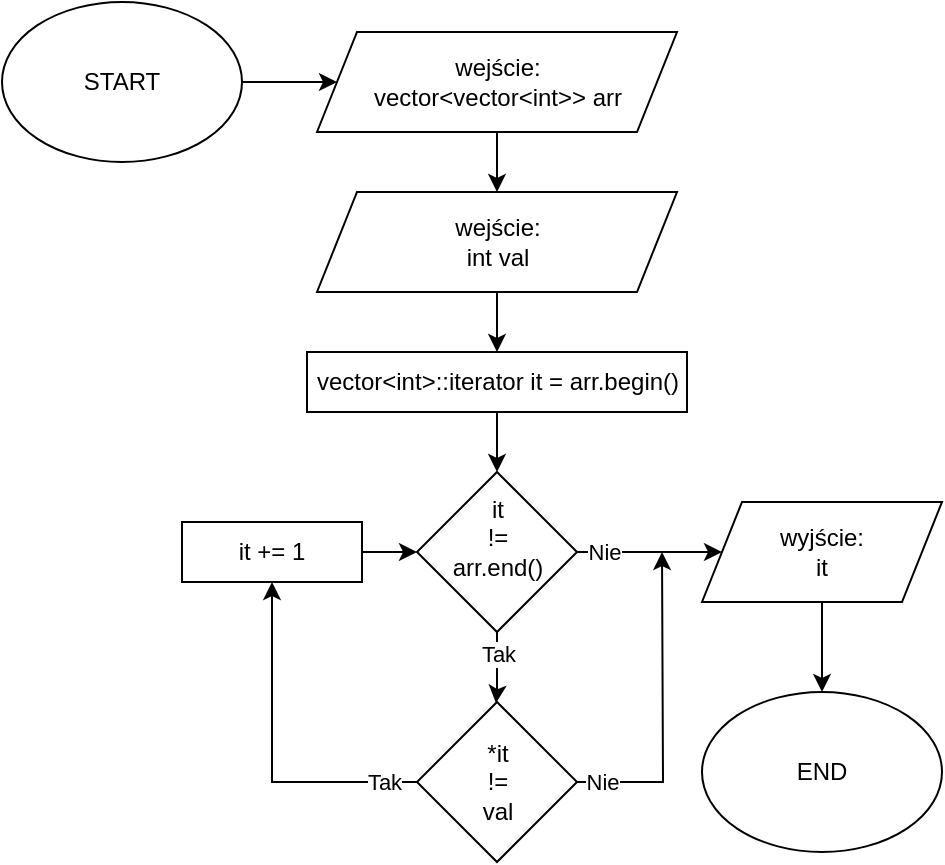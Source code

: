 <mxfile version="20.5.3" type="device"><diagram id="r4R0WMx8JEu7kntsxaOY" name="Strona-1"><mxGraphModel dx="1515" dy="917" grid="1" gridSize="10" guides="1" tooltips="1" connect="1" arrows="1" fold="1" page="1" pageScale="1" pageWidth="827" pageHeight="1169" math="0" shadow="0"><root><mxCell id="0"/><mxCell id="1" parent="0"/><mxCell id="CkYJwNCHKR7pto-Vj1GX-1" style="edgeStyle=orthogonalEdgeStyle;rounded=0;orthogonalLoop=1;jettySize=auto;html=1;" edge="1" parent="1" source="CkYJwNCHKR7pto-Vj1GX-2" target="CkYJwNCHKR7pto-Vj1GX-5"><mxGeometry relative="1" as="geometry"/></mxCell><mxCell id="CkYJwNCHKR7pto-Vj1GX-2" value="START" style="ellipse;whiteSpace=wrap;html=1;" vertex="1" parent="1"><mxGeometry x="-290" y="155" width="120" height="80" as="geometry"/></mxCell><mxCell id="CkYJwNCHKR7pto-Vj1GX-3" value="END" style="ellipse;whiteSpace=wrap;html=1;" vertex="1" parent="1"><mxGeometry x="60" y="500" width="120" height="80" as="geometry"/></mxCell><mxCell id="CkYJwNCHKR7pto-Vj1GX-75" value="" style="edgeStyle=orthogonalEdgeStyle;rounded=0;orthogonalLoop=1;jettySize=auto;html=1;" edge="1" parent="1" source="CkYJwNCHKR7pto-Vj1GX-5" target="CkYJwNCHKR7pto-Vj1GX-74"><mxGeometry relative="1" as="geometry"/></mxCell><mxCell id="CkYJwNCHKR7pto-Vj1GX-5" value="wejście:&lt;br&gt;vector&amp;lt;vector&amp;lt;int&amp;gt;&amp;gt; arr" style="shape=parallelogram;perimeter=parallelogramPerimeter;whiteSpace=wrap;html=1;fixedSize=1;" vertex="1" parent="1"><mxGeometry x="-132.5" y="170" width="180" height="50" as="geometry"/></mxCell><mxCell id="CkYJwNCHKR7pto-Vj1GX-10" style="edgeStyle=orthogonalEdgeStyle;rounded=0;orthogonalLoop=1;jettySize=auto;html=1;" edge="1" parent="1" source="CkYJwNCHKR7pto-Vj1GX-11" target="CkYJwNCHKR7pto-Vj1GX-3"><mxGeometry relative="1" as="geometry"/></mxCell><mxCell id="CkYJwNCHKR7pto-Vj1GX-11" value="wyjście:&lt;br&gt;it" style="shape=parallelogram;perimeter=parallelogramPerimeter;whiteSpace=wrap;html=1;fixedSize=1;" vertex="1" parent="1"><mxGeometry x="60" y="405" width="120" height="50" as="geometry"/></mxCell><mxCell id="CkYJwNCHKR7pto-Vj1GX-77" value="" style="edgeStyle=orthogonalEdgeStyle;rounded=0;orthogonalLoop=1;jettySize=auto;html=1;" edge="1" parent="1" source="CkYJwNCHKR7pto-Vj1GX-74" target="CkYJwNCHKR7pto-Vj1GX-76"><mxGeometry relative="1" as="geometry"/></mxCell><mxCell id="CkYJwNCHKR7pto-Vj1GX-74" value="wejście:&lt;br&gt;int val" style="shape=parallelogram;perimeter=parallelogramPerimeter;whiteSpace=wrap;html=1;fixedSize=1;" vertex="1" parent="1"><mxGeometry x="-132.5" y="250" width="180" height="50" as="geometry"/></mxCell><mxCell id="CkYJwNCHKR7pto-Vj1GX-80" value="" style="edgeStyle=orthogonalEdgeStyle;rounded=0;orthogonalLoop=1;jettySize=auto;html=1;" edge="1" parent="1" source="CkYJwNCHKR7pto-Vj1GX-76" target="CkYJwNCHKR7pto-Vj1GX-79"><mxGeometry relative="1" as="geometry"/></mxCell><mxCell id="CkYJwNCHKR7pto-Vj1GX-76" value="vector&amp;lt;int&amp;gt;::iterator it = arr.begin()" style="whiteSpace=wrap;html=1;" vertex="1" parent="1"><mxGeometry x="-137.5" y="330" width="190" height="30" as="geometry"/></mxCell><mxCell id="CkYJwNCHKR7pto-Vj1GX-81" style="edgeStyle=orthogonalEdgeStyle;rounded=0;orthogonalLoop=1;jettySize=auto;html=1;entryX=0;entryY=0.5;entryDx=0;entryDy=0;" edge="1" parent="1" source="CkYJwNCHKR7pto-Vj1GX-79" target="CkYJwNCHKR7pto-Vj1GX-11"><mxGeometry relative="1" as="geometry"/></mxCell><mxCell id="CkYJwNCHKR7pto-Vj1GX-82" value="Nie" style="edgeLabel;html=1;align=center;verticalAlign=middle;resizable=0;points=[];" vertex="1" connectable="0" parent="CkYJwNCHKR7pto-Vj1GX-81"><mxGeometry x="-0.812" y="1" relative="1" as="geometry"><mxPoint x="6" y="1" as="offset"/></mxGeometry></mxCell><mxCell id="CkYJwNCHKR7pto-Vj1GX-84" value="" style="edgeStyle=orthogonalEdgeStyle;rounded=0;orthogonalLoop=1;jettySize=auto;html=1;exitX=0.5;exitY=1;exitDx=0;exitDy=0;" edge="1" parent="1" source="CkYJwNCHKR7pto-Vj1GX-79" target="CkYJwNCHKR7pto-Vj1GX-83"><mxGeometry relative="1" as="geometry"><Array as="points"><mxPoint x="-43" y="500"/><mxPoint x="-43" y="500"/></Array></mxGeometry></mxCell><mxCell id="CkYJwNCHKR7pto-Vj1GX-85" value="Tak" style="edgeLabel;html=1;align=center;verticalAlign=middle;resizable=0;points=[];" vertex="1" connectable="0" parent="CkYJwNCHKR7pto-Vj1GX-84"><mxGeometry x="-0.392" y="2" relative="1" as="geometry"><mxPoint x="-2" as="offset"/></mxGeometry></mxCell><mxCell id="CkYJwNCHKR7pto-Vj1GX-79" value="it&lt;br&gt;!=&lt;br&gt;arr.end()&lt;br&gt;&amp;nbsp;&amp;nbsp;" style="rhombus;whiteSpace=wrap;html=1;" vertex="1" parent="1"><mxGeometry x="-82.5" y="390" width="80" height="80" as="geometry"/></mxCell><mxCell id="CkYJwNCHKR7pto-Vj1GX-86" style="edgeStyle=orthogonalEdgeStyle;rounded=0;orthogonalLoop=1;jettySize=auto;html=1;" edge="1" parent="1" source="CkYJwNCHKR7pto-Vj1GX-83"><mxGeometry relative="1" as="geometry"><mxPoint x="40" y="430" as="targetPoint"/></mxGeometry></mxCell><mxCell id="CkYJwNCHKR7pto-Vj1GX-87" value="Nie" style="edgeLabel;html=1;align=center;verticalAlign=middle;resizable=0;points=[];" vertex="1" connectable="0" parent="CkYJwNCHKR7pto-Vj1GX-86"><mxGeometry x="-0.89" y="2" relative="1" as="geometry"><mxPoint x="4" y="2" as="offset"/></mxGeometry></mxCell><mxCell id="CkYJwNCHKR7pto-Vj1GX-90" style="edgeStyle=orthogonalEdgeStyle;rounded=0;orthogonalLoop=1;jettySize=auto;html=1;entryX=0.5;entryY=1;entryDx=0;entryDy=0;" edge="1" parent="1" source="CkYJwNCHKR7pto-Vj1GX-83" target="CkYJwNCHKR7pto-Vj1GX-88"><mxGeometry relative="1" as="geometry"/></mxCell><mxCell id="CkYJwNCHKR7pto-Vj1GX-91" value="Tak" style="edgeLabel;html=1;align=center;verticalAlign=middle;resizable=0;points=[];" vertex="1" connectable="0" parent="CkYJwNCHKR7pto-Vj1GX-90"><mxGeometry x="-0.882" y="1" relative="1" as="geometry"><mxPoint x="-7" y="-1" as="offset"/></mxGeometry></mxCell><mxCell id="CkYJwNCHKR7pto-Vj1GX-83" value="*it&lt;br&gt;!=&lt;br&gt;val" style="rhombus;whiteSpace=wrap;html=1;" vertex="1" parent="1"><mxGeometry x="-82.5" y="505" width="80" height="80" as="geometry"/></mxCell><mxCell id="CkYJwNCHKR7pto-Vj1GX-89" style="edgeStyle=orthogonalEdgeStyle;rounded=0;orthogonalLoop=1;jettySize=auto;html=1;entryX=0;entryY=0.5;entryDx=0;entryDy=0;" edge="1" parent="1" source="CkYJwNCHKR7pto-Vj1GX-88" target="CkYJwNCHKR7pto-Vj1GX-79"><mxGeometry relative="1" as="geometry"/></mxCell><mxCell id="CkYJwNCHKR7pto-Vj1GX-88" value="it += 1" style="rounded=0;whiteSpace=wrap;html=1;" vertex="1" parent="1"><mxGeometry x="-200" y="415" width="90" height="30" as="geometry"/></mxCell></root></mxGraphModel></diagram></mxfile>